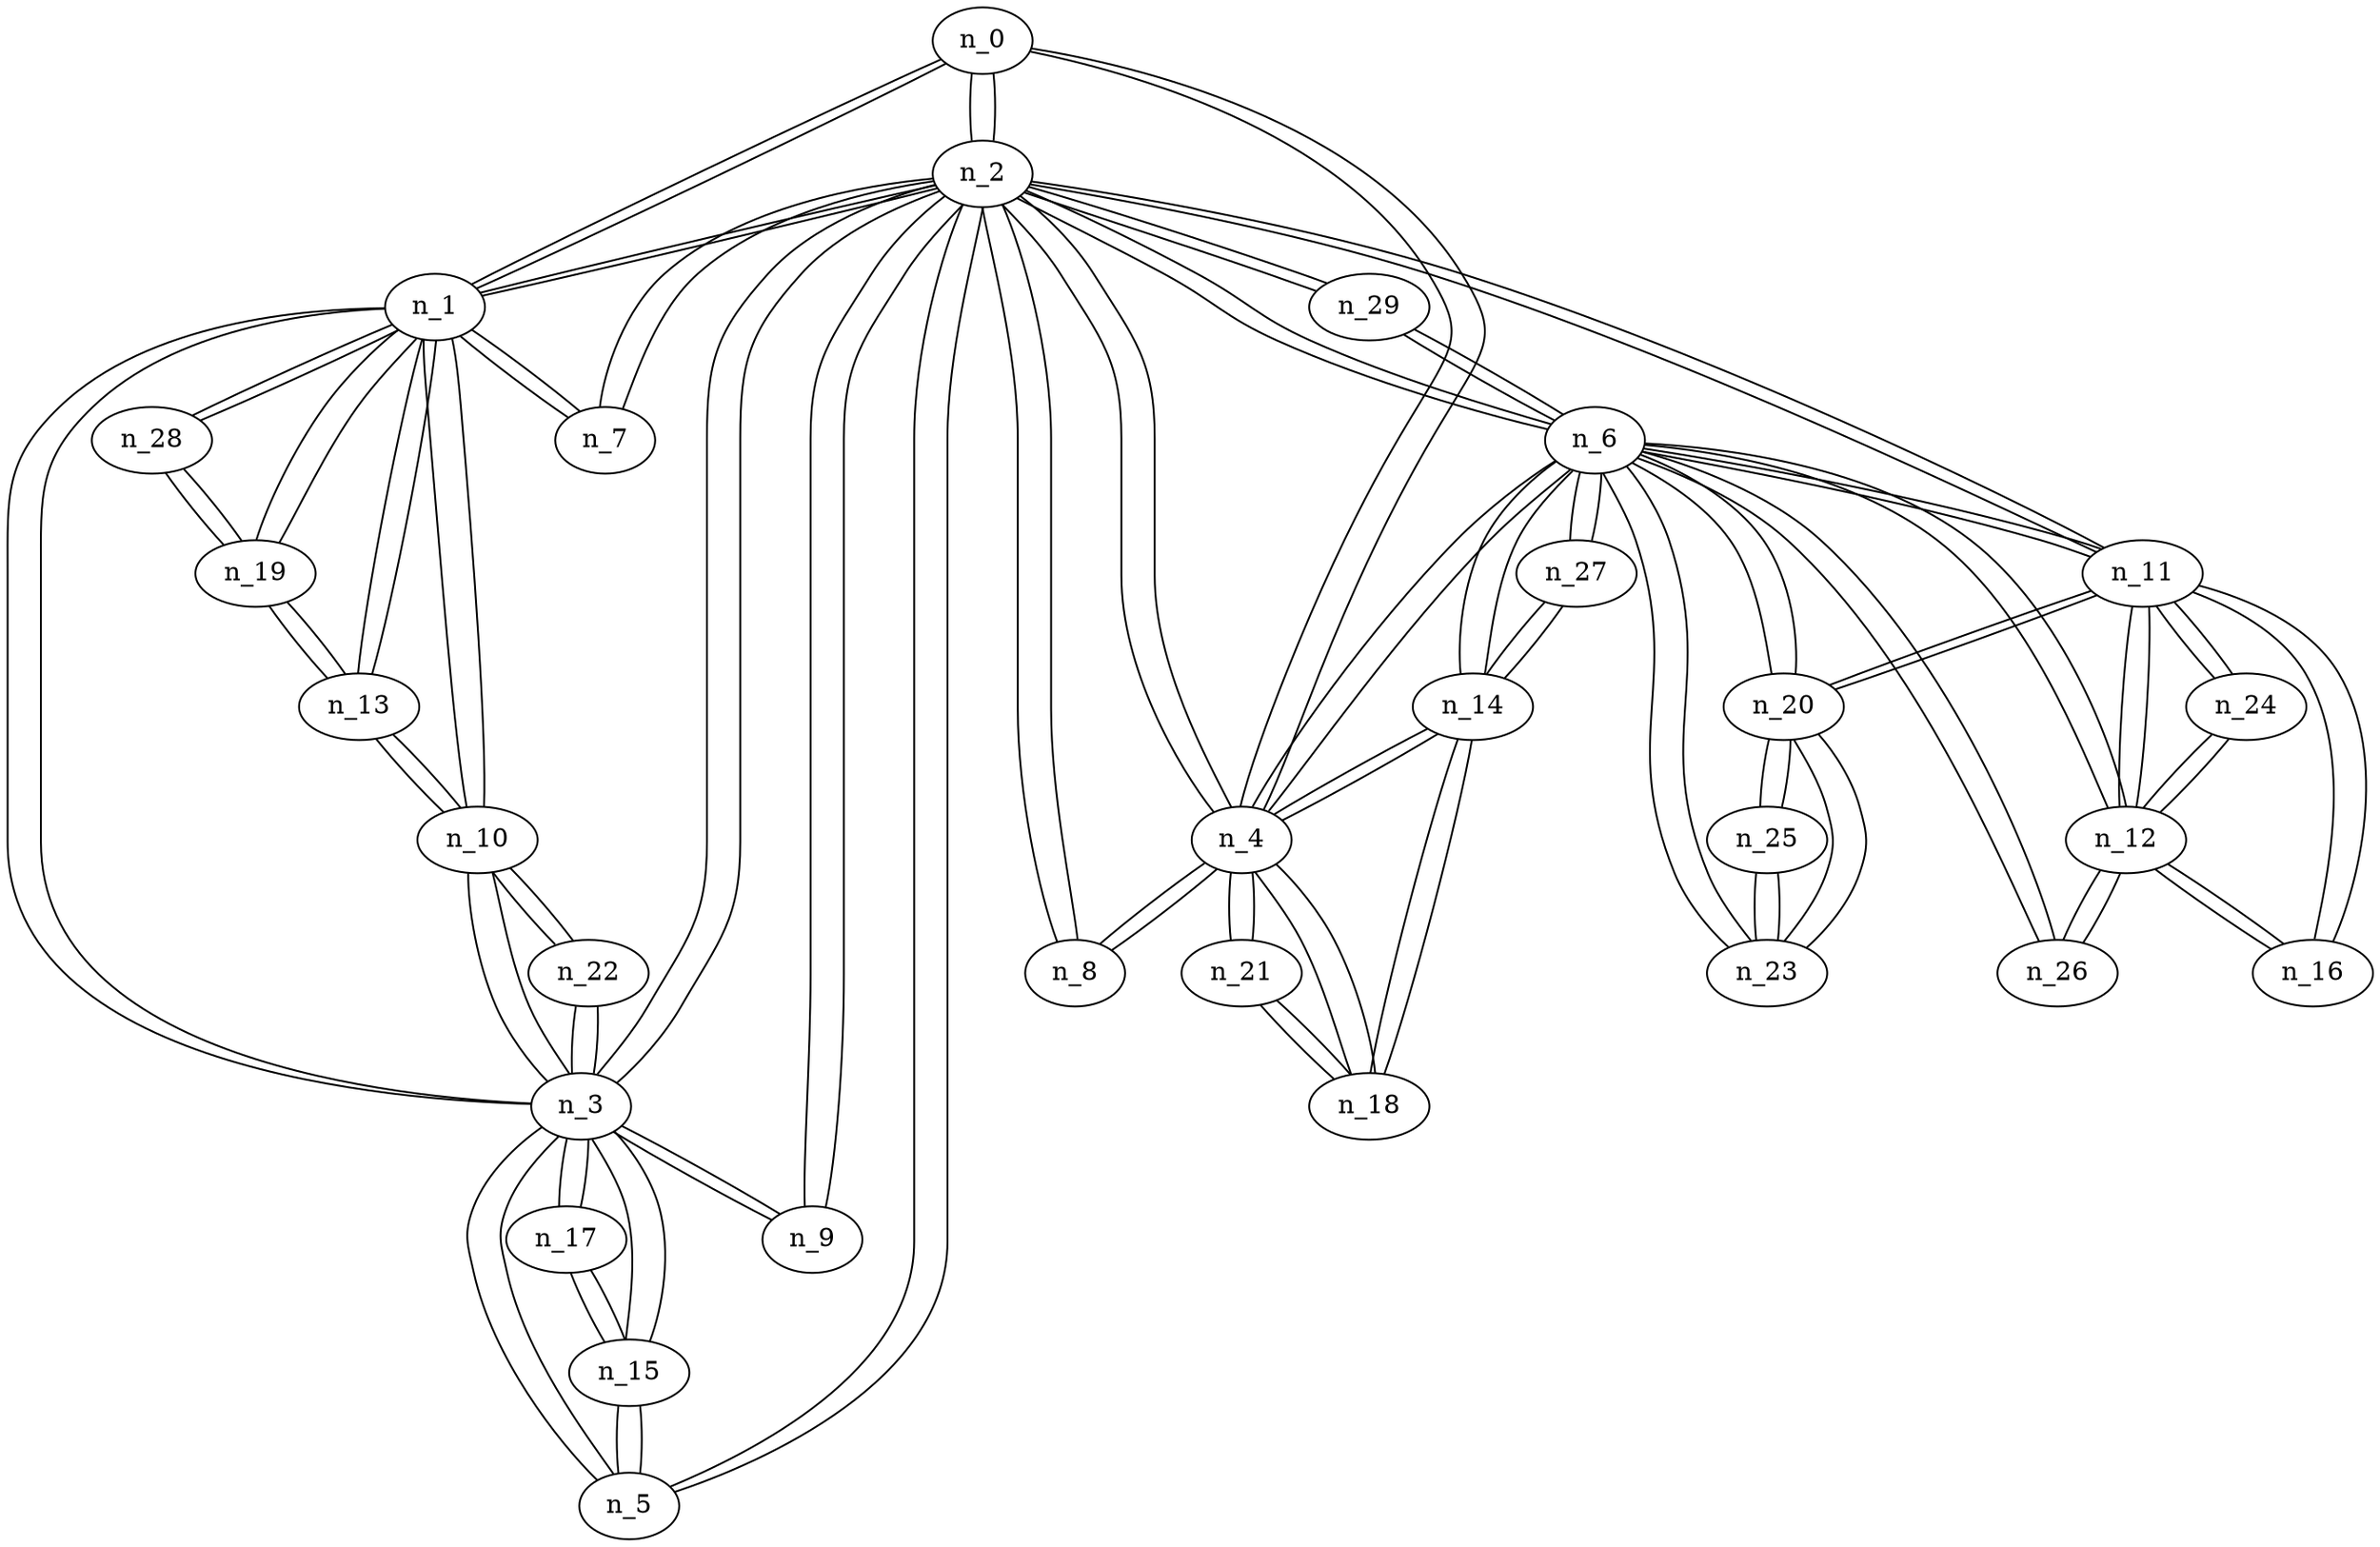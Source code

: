 graph g16 {
n_0--n_2
n_0--n_1
n_0--n_4
n_1--n_0
n_1--n_2
n_1--n_3
n_1--n_7
n_1--n_10
n_1--n_13
n_1--n_19
n_1--n_28
n_2--n_0
n_2--n_1
n_2--n_3
n_2--n_4
n_2--n_5
n_2--n_6
n_2--n_7
n_2--n_8
n_2--n_9
n_2--n_11
n_2--n_29
n_3--n_2
n_3--n_1
n_3--n_5
n_3--n_9
n_3--n_10
n_3--n_15
n_3--n_17
n_3--n_22
n_4--n_0
n_4--n_2
n_4--n_6
n_4--n_8
n_4--n_14
n_4--n_18
n_4--n_21
n_5--n_3
n_5--n_2
n_5--n_15
n_6--n_4
n_6--n_2
n_6--n_11
n_6--n_12
n_6--n_14
n_6--n_20
n_6--n_23
n_6--n_26
n_6--n_27
n_6--n_29
n_7--n_2
n_7--n_1
n_8--n_4
n_8--n_2
n_9--n_3
n_9--n_2
n_10--n_3
n_10--n_1
n_10--n_13
n_10--n_22
n_11--n_6
n_11--n_2
n_11--n_12
n_11--n_16
n_11--n_20
n_11--n_24
n_12--n_6
n_12--n_11
n_12--n_16
n_12--n_24
n_12--n_26
n_13--n_10
n_13--n_1
n_13--n_19
n_14--n_4
n_14--n_6
n_14--n_18
n_14--n_27
n_15--n_5
n_15--n_3
n_15--n_17
n_16--n_11
n_16--n_12
n_17--n_15
n_17--n_3
n_18--n_14
n_18--n_4
n_18--n_21
n_19--n_13
n_19--n_1
n_19--n_28
n_20--n_11
n_20--n_6
n_20--n_23
n_20--n_25
n_21--n_18
n_21--n_4
n_22--n_10
n_22--n_3
n_23--n_20
n_23--n_6
n_23--n_25
n_24--n_12
n_24--n_11
n_25--n_23
n_25--n_20
n_26--n_6
n_26--n_12
n_27--n_14
n_27--n_6
n_28--n_1
n_28--n_19
n_29--n_6
n_29--n_2
}